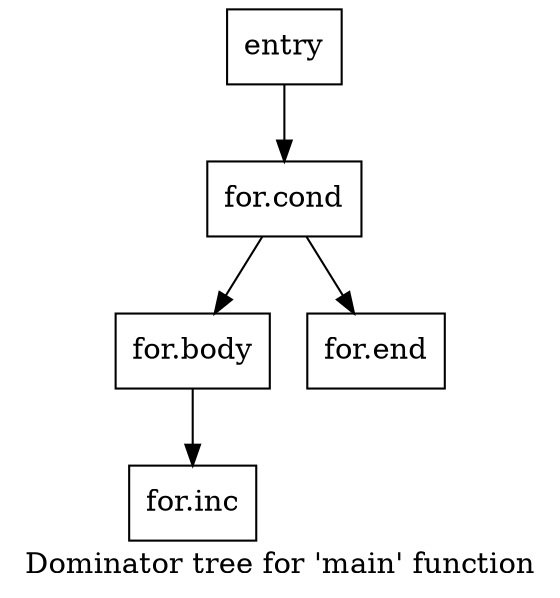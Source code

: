 digraph "Dominator tree for 'main' function" {
	label="Dominator tree for 'main' function";

	Node0x55ca514147d0 [shape=record,label="{entry}"];
	Node0x55ca514147d0 -> Node0x55ca514148b0;
	Node0x55ca514148b0 [shape=record,label="{for.cond}"];
	Node0x55ca514148b0 -> Node0x55ca51414910;
	Node0x55ca514148b0 -> Node0x55ca51413c00;
	Node0x55ca51414910 [shape=record,label="{for.body}"];
	Node0x55ca51414910 -> Node0x55ca51413ba0;
	Node0x55ca51413ba0 [shape=record,label="{for.inc}"];
	Node0x55ca51413c00 [shape=record,label="{for.end}"];
}
